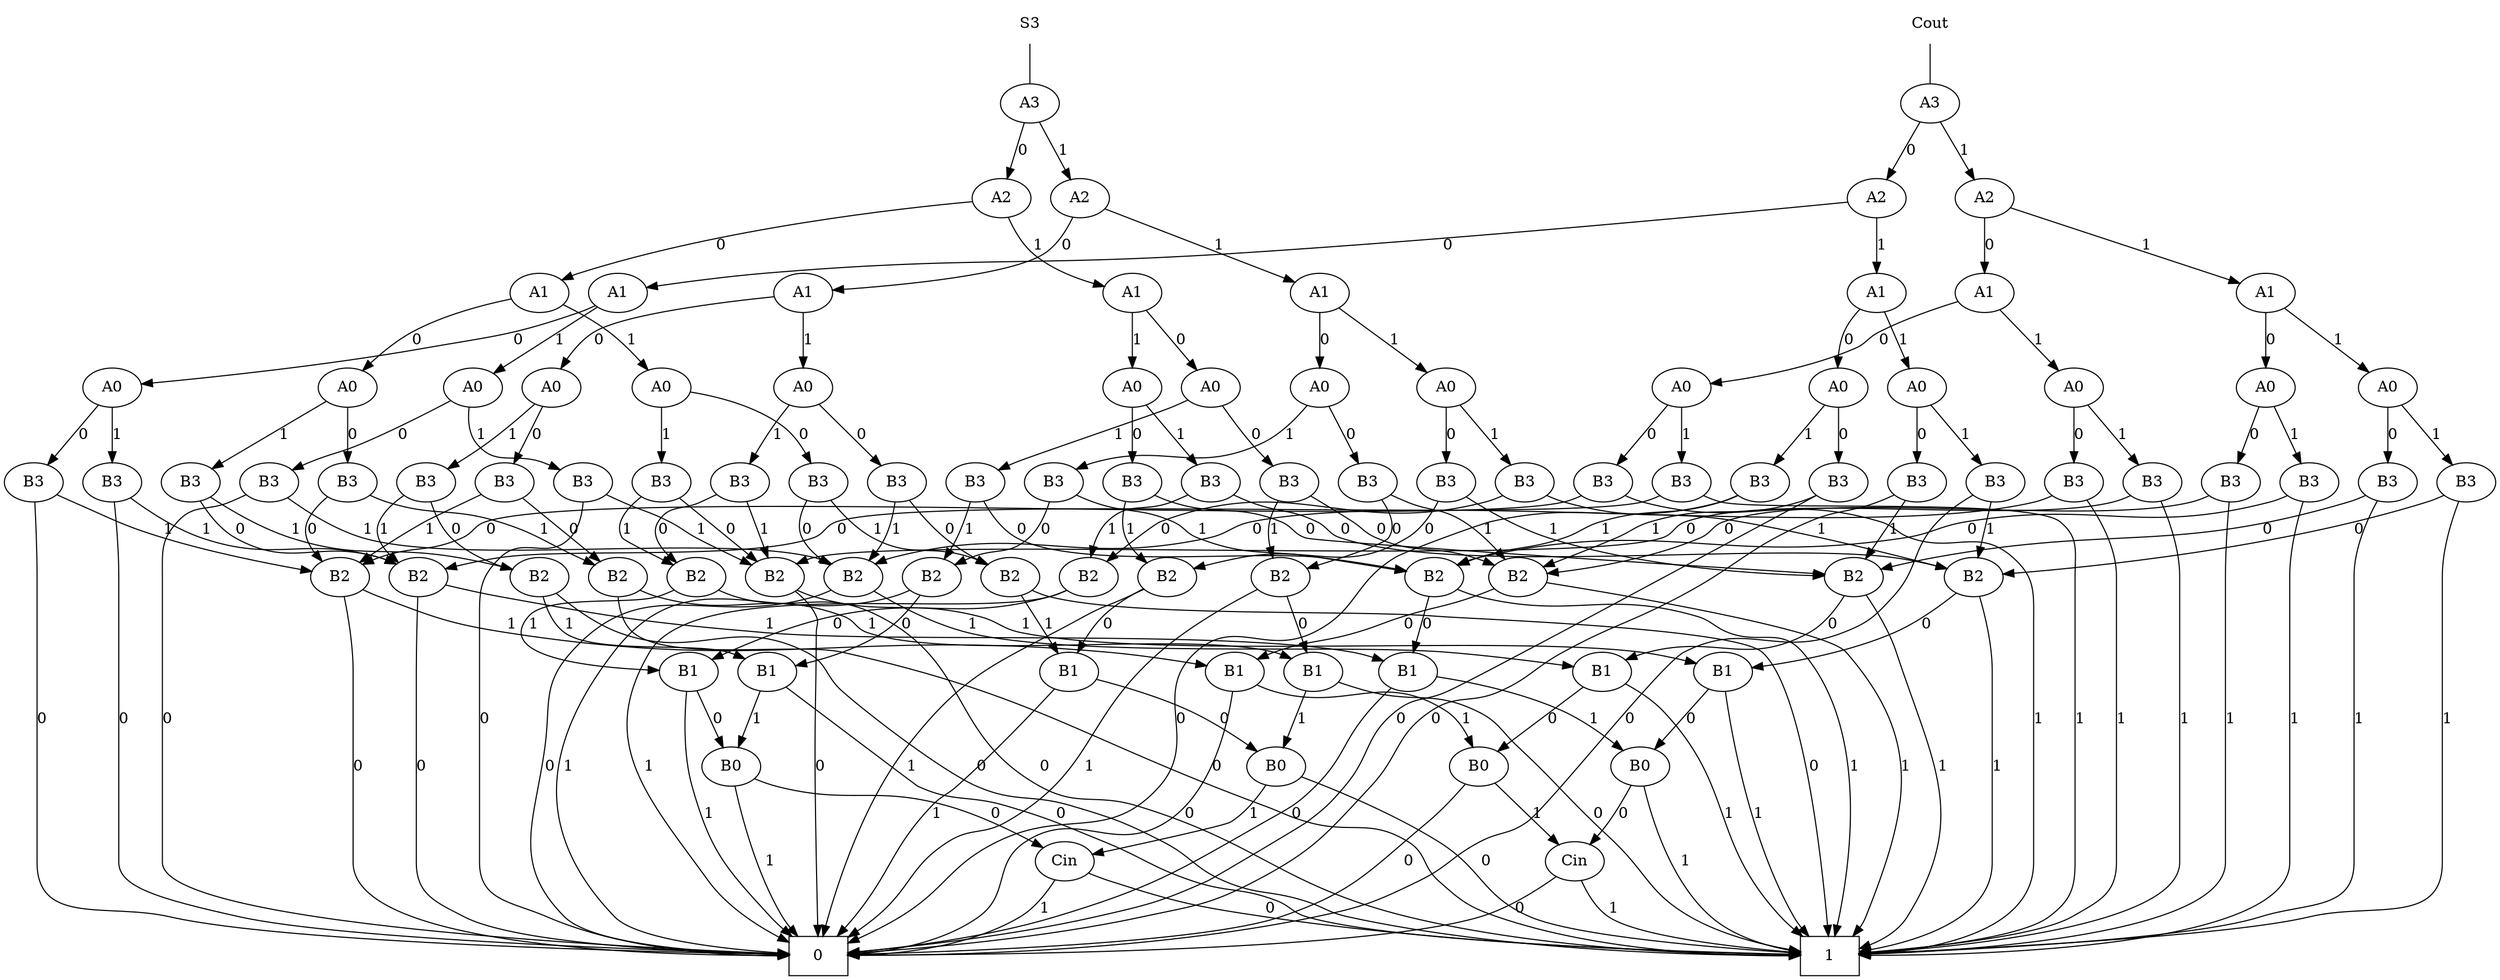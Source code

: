 digraph BDD {
    node571 [label="A3"];
    node570 [label="A2"];
    node569 [label="A1"];
    node568 [label="A0"];
    node567 [label="B3"];
    node550 [label="B2"];
    node0 [label="0", shape=box];
    node533 [label="B1"];
    node520 [label="B0"];
    node21 [label="Cin"];
    node1 [label="1", shape=box];
    node21 -> node0 [label="0"];
    node21 -> node1 [label="1"];
    node520 -> node0 [label="0"];
    node520 -> node21 [label="1"];
    node533 -> node0 [label="0"];
    node533 -> node520 [label="1"];
    node550 -> node0 [label="0"];
    node550 -> node533 [label="1"];
    node551 [label="B2"];
    node535 [label="B1"];
    node523 [label="B0"];
    node36 [label="Cin"];
    node36 -> node1 [label="0"];
    node36 -> node0 [label="1"];
    node523 -> node1 [label="0"];
    node523 -> node36 [label="1"];
    node535 -> node1 [label="0"];
    node535 -> node523 [label="1"];
    node551 -> node1 [label="0"];
    node551 -> node535 [label="1"];
    node567 -> node550 [label="0"];
    node567 -> node551 [label="1"];
    node566 [label="B3"];
    node547 [label="B2"];
    node528 [label="B1"];
    node513 [label="B0"];
    node513 -> node21 [label="0"];
    node513 -> node1 [label="1"];
    node528 -> node0 [label="0"];
    node528 -> node513 [label="1"];
    node547 -> node0 [label="0"];
    node547 -> node528 [label="1"];
    node548 [label="B2"];
    node530 [label="B1"];
    node516 [label="B0"];
    node516 -> node36 [label="0"];
    node516 -> node0 [label="1"];
    node530 -> node1 [label="0"];
    node530 -> node516 [label="1"];
    node548 -> node1 [label="0"];
    node548 -> node530 [label="1"];
    node566 -> node547 [label="0"];
    node566 -> node548 [label="1"];
    node568 -> node567 [label="0"];
    node568 -> node566 [label="1"];
    node565 [label="A0"];
    node564 [label="B3"];
    node543 [label="B2"];
    node521 [label="B1"];
    node521 -> node520 [label="0"];
    node521 -> node1 [label="1"];
    node543 -> node0 [label="0"];
    node543 -> node521 [label="1"];
    node544 [label="B2"];
    node524 [label="B1"];
    node524 -> node523 [label="0"];
    node524 -> node0 [label="1"];
    node544 -> node1 [label="0"];
    node544 -> node524 [label="1"];
    node564 -> node543 [label="0"];
    node564 -> node544 [label="1"];
    node563 [label="B3"];
    node540 [label="B2"];
    node514 [label="B1"];
    node514 -> node513 [label="0"];
    node514 -> node1 [label="1"];
    node540 -> node0 [label="0"];
    node540 -> node514 [label="1"];
    node541 [label="B2"];
    node517 [label="B1"];
    node517 -> node516 [label="0"];
    node517 -> node0 [label="1"];
    node541 -> node1 [label="0"];
    node541 -> node517 [label="1"];
    node563 -> node540 [label="0"];
    node563 -> node541 [label="1"];
    node565 -> node564 [label="0"];
    node565 -> node563 [label="1"];
    node569 -> node568 [label="0"];
    node569 -> node565 [label="1"];
    node562 [label="A1"];
    node561 [label="A0"];
    node560 [label="B3"];
    node534 [label="B2"];
    node534 -> node533 [label="0"];
    node534 -> node1 [label="1"];
    node536 [label="B2"];
    node536 -> node535 [label="0"];
    node536 -> node0 [label="1"];
    node560 -> node534 [label="0"];
    node560 -> node536 [label="1"];
    node559 [label="B3"];
    node529 [label="B2"];
    node529 -> node528 [label="0"];
    node529 -> node1 [label="1"];
    node531 [label="B2"];
    node531 -> node530 [label="0"];
    node531 -> node0 [label="1"];
    node559 -> node529 [label="0"];
    node559 -> node531 [label="1"];
    node561 -> node560 [label="0"];
    node561 -> node559 [label="1"];
    node558 [label="A0"];
    node557 [label="B3"];
    node522 [label="B2"];
    node522 -> node521 [label="0"];
    node522 -> node1 [label="1"];
    node525 [label="B2"];
    node525 -> node524 [label="0"];
    node525 -> node0 [label="1"];
    node557 -> node522 [label="0"];
    node557 -> node525 [label="1"];
    node556 [label="B3"];
    node515 [label="B2"];
    node515 -> node514 [label="0"];
    node515 -> node1 [label="1"];
    node518 [label="B2"];
    node518 -> node517 [label="0"];
    node518 -> node0 [label="1"];
    node556 -> node515 [label="0"];
    node556 -> node518 [label="1"];
    node558 -> node557 [label="0"];
    node558 -> node556 [label="1"];
    node562 -> node561 [label="0"];
    node562 -> node558 [label="1"];
    node570 -> node569 [label="0"];
    node570 -> node562 [label="1"];
    node555 [label="A2"];
    node554 [label="A1"];
    node553 [label="A0"];
    node552 [label="B3"];
    node552 -> node551 [label="0"];
    node552 -> node550 [label="1"];
    node549 [label="B3"];
    node549 -> node548 [label="0"];
    node549 -> node547 [label="1"];
    node553 -> node552 [label="0"];
    node553 -> node549 [label="1"];
    node546 [label="A0"];
    node545 [label="B3"];
    node545 -> node544 [label="0"];
    node545 -> node543 [label="1"];
    node542 [label="B3"];
    node542 -> node541 [label="0"];
    node542 -> node540 [label="1"];
    node546 -> node545 [label="0"];
    node546 -> node542 [label="1"];
    node554 -> node553 [label="0"];
    node554 -> node546 [label="1"];
    node539 [label="A1"];
    node538 [label="A0"];
    node537 [label="B3"];
    node537 -> node536 [label="0"];
    node537 -> node534 [label="1"];
    node532 [label="B3"];
    node532 -> node531 [label="0"];
    node532 -> node529 [label="1"];
    node538 -> node537 [label="0"];
    node538 -> node532 [label="1"];
    node527 [label="A0"];
    node526 [label="B3"];
    node526 -> node525 [label="0"];
    node526 -> node522 [label="1"];
    node519 [label="B3"];
    node519 -> node518 [label="0"];
    node519 -> node515 [label="1"];
    node527 -> node526 [label="0"];
    node527 -> node519 [label="1"];
    node539 -> node538 [label="0"];
    node539 -> node527 [label="1"];
    node555 -> node554 [label="0"];
    node555 -> node539 [label="1"];
    node571 -> node570 [label="0"];
    node571 -> node555 [label="1"];
    node1113 [label="A3"];
    node1112 [label="A2"];
    node1111 [label="A1"];
    node1110 [label="A0"];
    node1109 [label="B3"];
    node1109 -> node0 [label="0"];
    node1109 -> node550 [label="1"];
    node1108 [label="B3"];
    node1108 -> node0 [label="0"];
    node1108 -> node547 [label="1"];
    node1110 -> node1109 [label="0"];
    node1110 -> node1108 [label="1"];
    node1107 [label="A0"];
    node1106 [label="B3"];
    node1106 -> node0 [label="0"];
    node1106 -> node543 [label="1"];
    node1105 [label="B3"];
    node1105 -> node0 [label="0"];
    node1105 -> node540 [label="1"];
    node1107 -> node1106 [label="0"];
    node1107 -> node1105 [label="1"];
    node1111 -> node1110 [label="0"];
    node1111 -> node1107 [label="1"];
    node1104 [label="A1"];
    node1103 [label="A0"];
    node1102 [label="B3"];
    node1102 -> node0 [label="0"];
    node1102 -> node534 [label="1"];
    node1101 [label="B3"];
    node1101 -> node0 [label="0"];
    node1101 -> node529 [label="1"];
    node1103 -> node1102 [label="0"];
    node1103 -> node1101 [label="1"];
    node1100 [label="A0"];
    node1099 [label="B3"];
    node1099 -> node0 [label="0"];
    node1099 -> node522 [label="1"];
    node1098 [label="B3"];
    node1098 -> node0 [label="0"];
    node1098 -> node515 [label="1"];
    node1100 -> node1099 [label="0"];
    node1100 -> node1098 [label="1"];
    node1104 -> node1103 [label="0"];
    node1104 -> node1100 [label="1"];
    node1112 -> node1111 [label="0"];
    node1112 -> node1104 [label="1"];
    node1097 [label="A2"];
    node1096 [label="A1"];
    node1095 [label="A0"];
    node1094 [label="B3"];
    node1094 -> node550 [label="0"];
    node1094 -> node1 [label="1"];
    node1093 [label="B3"];
    node1093 -> node547 [label="0"];
    node1093 -> node1 [label="1"];
    node1095 -> node1094 [label="0"];
    node1095 -> node1093 [label="1"];
    node1092 [label="A0"];
    node1091 [label="B3"];
    node1091 -> node543 [label="0"];
    node1091 -> node1 [label="1"];
    node1090 [label="B3"];
    node1090 -> node540 [label="0"];
    node1090 -> node1 [label="1"];
    node1092 -> node1091 [label="0"];
    node1092 -> node1090 [label="1"];
    node1096 -> node1095 [label="0"];
    node1096 -> node1092 [label="1"];
    node1089 [label="A1"];
    node1088 [label="A0"];
    node1087 [label="B3"];
    node1087 -> node534 [label="0"];
    node1087 -> node1 [label="1"];
    node1086 [label="B3"];
    node1086 -> node529 [label="0"];
    node1086 -> node1 [label="1"];
    node1088 -> node1087 [label="0"];
    node1088 -> node1086 [label="1"];
    node1085 [label="A0"];
    node1084 [label="B3"];
    node1084 -> node522 [label="0"];
    node1084 -> node1 [label="1"];
    node1083 [label="B3"];
    node1083 -> node515 [label="0"];
    node1083 -> node1 [label="1"];
    node1085 -> node1084 [label="0"];
    node1085 -> node1083 [label="1"];
    node1089 -> node1088 [label="0"];
    node1089 -> node1085 [label="1"];
    node1097 -> node1096 [label="0"];
    node1097 -> node1089 [label="1"];
    node1113 -> node1112 [label="0"];
    node1113 -> node1097 [label="1"];
    node1114 [label="S3", style=filled, fillcolor=white, color=transparent];
    node1115 [label="Cout", style=filled, fillcolor=white, color=transparent];
    node1114 -> node571 [dir=none];
    node1115 -> node1113 [dir=none];
}
